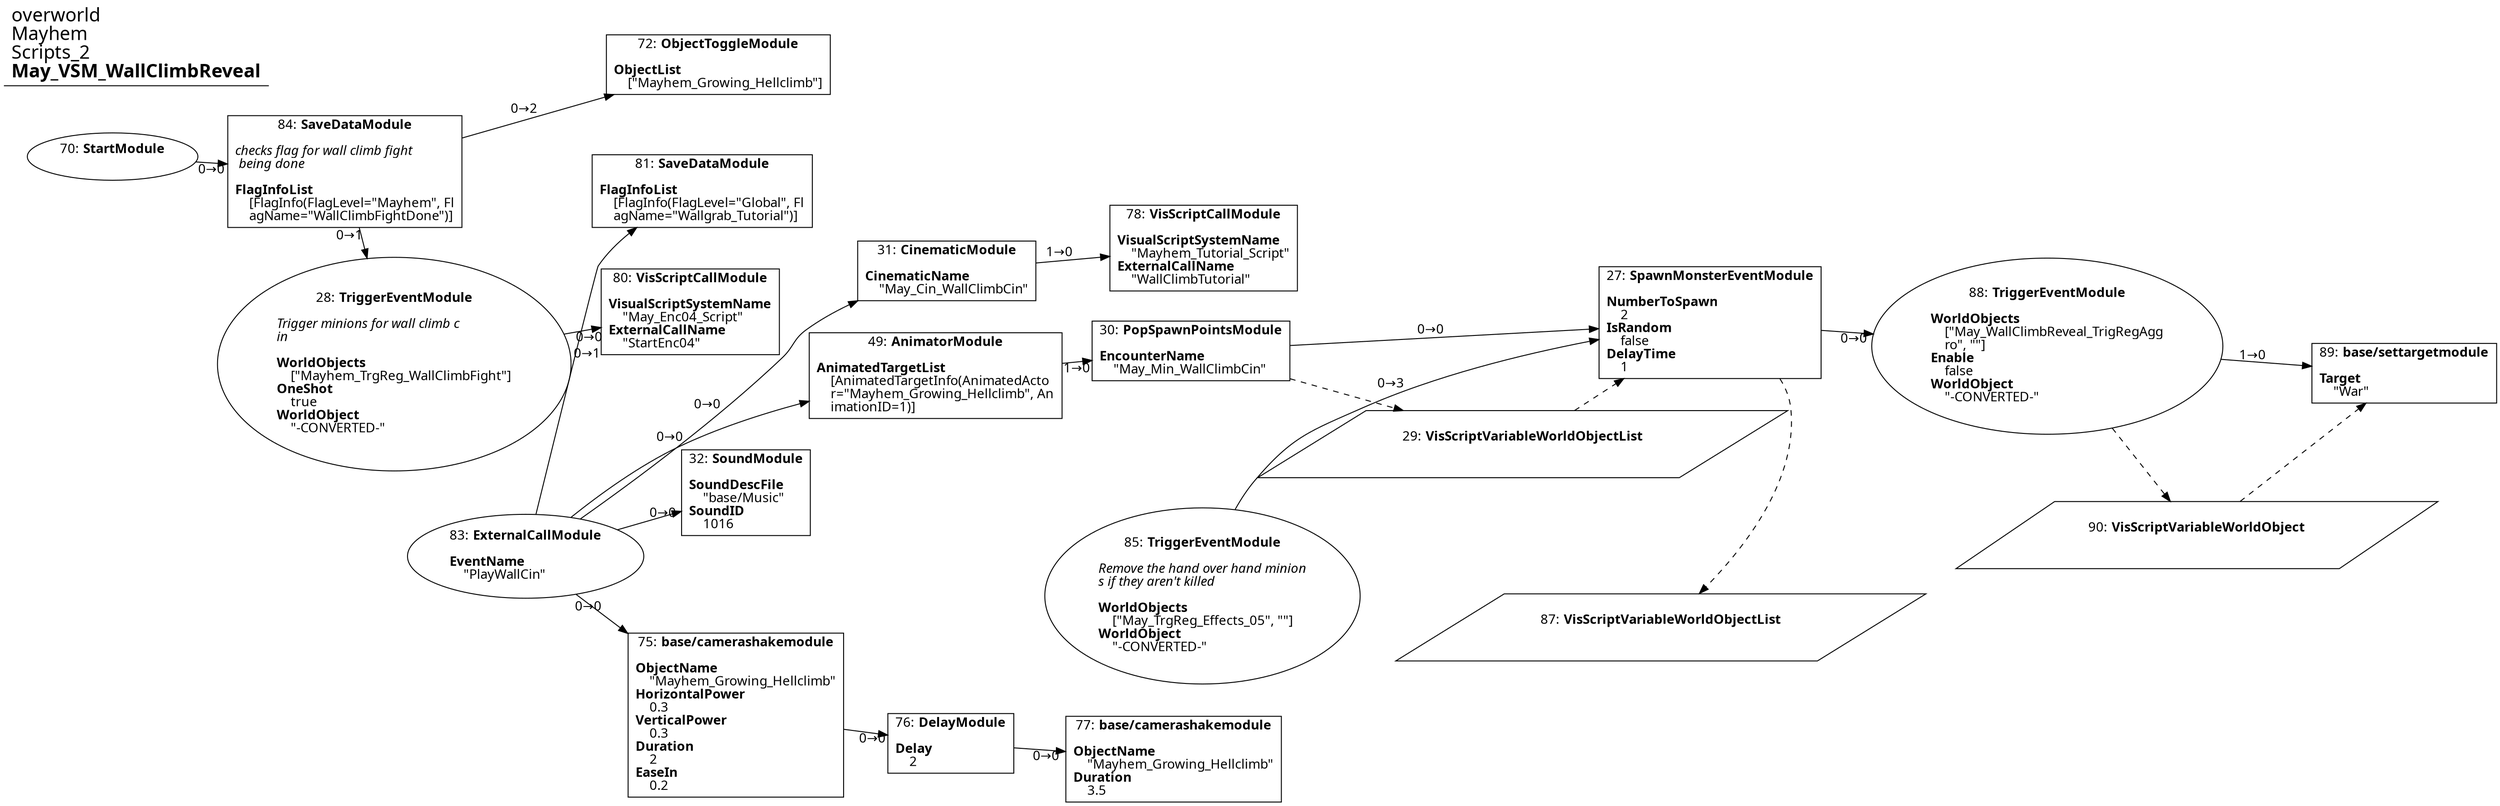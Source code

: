 digraph {
    layout = fdp;
    overlap = prism;
    sep = "+16";
    splines = spline;

    node [ shape = box ];

    graph [ fontname = "Segoe UI" ];
    node [ fontname = "Segoe UI" ];
    edge [ fontname = "Segoe UI" ];

    27 [ label = <27: <b>SpawnMonsterEventModule</b><br/><br/><b>NumberToSpawn</b><br align="left"/>    2<br align="left"/><b>IsRandom</b><br align="left"/>    false<br align="left"/><b>DelayTime</b><br align="left"/>    1<br align="left"/>> ];
    27 [ pos = "0.546,-1.388!" ];
    27 -> 88 [ label = "0→0" ];
    29 -> 27 [ style = dashed ];
    27 -> 87 [ style = dashed ];

    28 [ label = <28: <b>TriggerEventModule</b><br/><br/><i>Trigger minions for wall climb c<br align="left"/>in<br align="left"/></i><br align="left"/><b>WorldObjects</b><br align="left"/>    [&quot;Mayhem_TrgReg_WallClimbFight&quot;]<br align="left"/><b>OneShot</b><br align="left"/>    true<br align="left"/><b>WorldObject</b><br align="left"/>    &quot;-CONVERTED-&quot;<br align="left"/>> ];
    28 [ shape = oval ]
    28 [ pos = "-0.94900006,-1.243!" ];
    28 -> 80 [ label = "0→0" ];

    29 [ label = <29: <b>VisScriptVariableWorldObjectList</b><br/><br/>> ];
    29 [ shape = parallelogram ]
    29 [ pos = "0.31300002,-1.5090001!" ];

    30 [ label = <30: <b>PopSpawnPointsModule</b><br/><br/><b>EncounterName</b><br align="left"/>    &quot;May_Min_WallClimbCin&quot;<br align="left"/>> ];
    30 [ pos = "0.061000004,-1.388!" ];
    30 -> 27 [ label = "0→0" ];
    30 -> 29 [ style = dashed ];

    31 [ label = <31: <b>CinematicModule</b><br/><br/><b>CinematicName</b><br align="left"/>    &quot;May_Cin_WallClimbCin&quot;<br align="left"/>> ];
    31 [ pos = "-0.24000001,-1.2080001!" ];
    31 -> 78 [ label = "1→0" ];

    32 [ label = <32: <b>SoundModule</b><br/><br/><b>SoundDescFile</b><br align="left"/>    &quot;base/Music&quot;<br align="left"/><b>SoundID</b><br align="left"/>    1016<br align="left"/>> ];
    32 [ pos = "-0.25300002,-1.5680001!" ];

    49 [ label = <49: <b>AnimatorModule</b><br/><br/><b>AnimatedTargetList</b><br align="left"/>    [AnimatedTargetInfo(AnimatedActo<br align="left"/>    r=&quot;Mayhem_Growing_Hellclimb&quot;, An<br align="left"/>    imationID=1)]<br align="left"/>> ];
    49 [ pos = "-0.23600002,-1.366!" ];
    49 -> 30 [ label = "1→0" ];

    70 [ label = <70: <b>StartModule</b><br/><br/>> ];
    70 [ shape = oval ]
    70 [ pos = "-1.269,-1.0430001!" ];
    70 -> 84 [ label = "0→0" ];

    72 [ label = <72: <b>ObjectToggleModule</b><br/><br/><b>ObjectList</b><br align="left"/>    [&quot;Mayhem_Growing_Hellclimb&quot;]<br align="left"/>> ];
    72 [ pos = "-0.53300005,-0.897!" ];

    75 [ label = <75: <b>base/camerashakemodule</b><br/><br/><b>ObjectName</b><br align="left"/>    &quot;Mayhem_Growing_Hellclimb&quot;<br align="left"/><b>HorizontalPower</b><br align="left"/>    0.3<br align="left"/><b>VerticalPower</b><br align="left"/>    0.3<br align="left"/><b>Duration</b><br align="left"/>    2<br align="left"/><b>EaseIn</b><br align="left"/>    0.2<br align="left"/>> ];
    75 [ pos = "-0.26700002,-1.7950001!" ];
    75 -> 76 [ label = "0→0" ];

    76 [ label = <76: <b>DelayModule</b><br/><br/><b>Delay</b><br align="left"/>    2<br align="left"/>> ];
    76 [ pos = "-0.065000005,-1.794!" ];
    76 -> 77 [ label = "0→0" ];

    77 [ label = <77: <b>base/camerashakemodule</b><br/><br/><b>ObjectName</b><br align="left"/>    &quot;Mayhem_Growing_Hellclimb&quot;<br align="left"/><b>Duration</b><br align="left"/>    3.5<br align="left"/>> ];
    77 [ pos = "0.14,-1.7950001!" ];

    78 [ label = <78: <b>VisScriptCallModule</b><br/><br/><b>VisualScriptSystemName</b><br align="left"/>    &quot;Mayhem_Tutorial_Script&quot;<br align="left"/><b>ExternalCallName</b><br align="left"/>    &quot;WallClimbTutorial&quot;<br align="left"/>> ];
    78 [ pos = "0.059000004,-1.2310001!" ];

    80 [ label = <80: <b>VisScriptCallModule</b><br/><br/><b>VisualScriptSystemName</b><br align="left"/>    &quot;May_Enc04_Script&quot;<br align="left"/><b>ExternalCallName</b><br align="left"/>    &quot;StartEnc04&quot;<br align="left"/>> ];
    80 [ pos = "-0.69100004,-1.243!" ];

    81 [ label = <81: <b>SaveDataModule</b><br/><br/><b>FlagInfoList</b><br align="left"/>    [FlagInfo(FlagLevel=&quot;Global&quot;, Fl<br align="left"/>    agName=&quot;Wallgrab_Tutorial&quot;)]<br align="left"/>> ];
    81 [ pos = "-0.483,-1.1470001!" ];

    83 [ label = <83: <b>ExternalCallModule</b><br/><br/><b>EventName</b><br align="left"/>    &quot;PlayWallCin&quot;<br align="left"/>> ];
    83 [ shape = oval ]
    83 [ pos = "-0.77000004,-1.529!" ];
    83 -> 81 [ label = "0→1" ];
    83 -> 31 [ label = "0→0" ];
    83 -> 49 [ label = "0→0" ];
    83 -> 32 [ label = "0→0" ];
    83 -> 75 [ label = "0→0" ];

    84 [ label = <84: <b>SaveDataModule</b><br/><br/><i>checks flag for wall climb fight<br align="left"/> being done<br align="left"/></i><br align="left"/><b>FlagInfoList</b><br align="left"/>    [FlagInfo(FlagLevel=&quot;Mayhem&quot;, Fl<br align="left"/>    agName=&quot;WallClimbFightDone&quot;)]<br align="left"/>> ];
    84 [ pos = "-1.067,-1.0430001!" ];
    84 -> 28 [ label = "0→1" ];
    84 -> 72 [ label = "0→2" ];

    85 [ label = <85: <b>TriggerEventModule</b><br/><br/><i>Remove the hand over hand minion<br align="left"/>s if they aren't killed<br align="left"/></i><br align="left"/><b>WorldObjects</b><br align="left"/>    [&quot;May_TrgReg_Effects_05&quot;, &quot;&quot;]<br align="left"/><b>WorldObject</b><br align="left"/>    &quot;-CONVERTED-&quot;<br align="left"/>> ];
    85 [ shape = oval ]
    85 [ pos = "0.19100001,-1.59!" ];
    85 -> 27 [ label = "0→3" ];

    87 [ label = <87: <b>VisScriptVariableWorldObjectList</b><br/><br/>> ];
    87 [ shape = parallelogram ]
    87 [ pos = "0.629,-1.6380001!" ];

    88 [ label = <88: <b>TriggerEventModule</b><br/><br/><b>WorldObjects</b><br align="left"/>    [&quot;May_WallClimbReveal_TrigRegAgg<br align="left"/>    ro&quot;, &quot;&quot;]<br align="left"/><b>Enable</b><br align="left"/>    false<br align="left"/><b>WorldObject</b><br align="left"/>    &quot;-CONVERTED-&quot;<br align="left"/>> ];
    88 [ shape = oval ]
    88 [ pos = "0.82100004,-1.388!" ];
    88 -> 89 [ label = "1→0" ];
    88 -> 90 [ style = dashed ];

    89 [ label = <89: <b>base/settargetmodule</b><br/><br/><b>Target</b><br align="left"/>    &quot;War&quot;<br align="left"/>> ];
    89 [ pos = "1.065,-1.389!" ];
    90 -> 89 [ style = dashed ];

    90 [ label = <90: <b>VisScriptVariableWorldObject</b><br/><br/>> ];
    90 [ shape = parallelogram ]
    90 [ pos = "0.87200004,-1.5610001!" ];

    title [ pos = "-1.2700001,-0.896!" ];
    title [ shape = underline ];
    title [ label = <<font point-size="20">overworld<br align="left"/>Mayhem<br align="left"/>Scripts_2<br align="left"/><b>May_VSM_WallClimbReveal</b><br align="left"/></font>> ];
}
